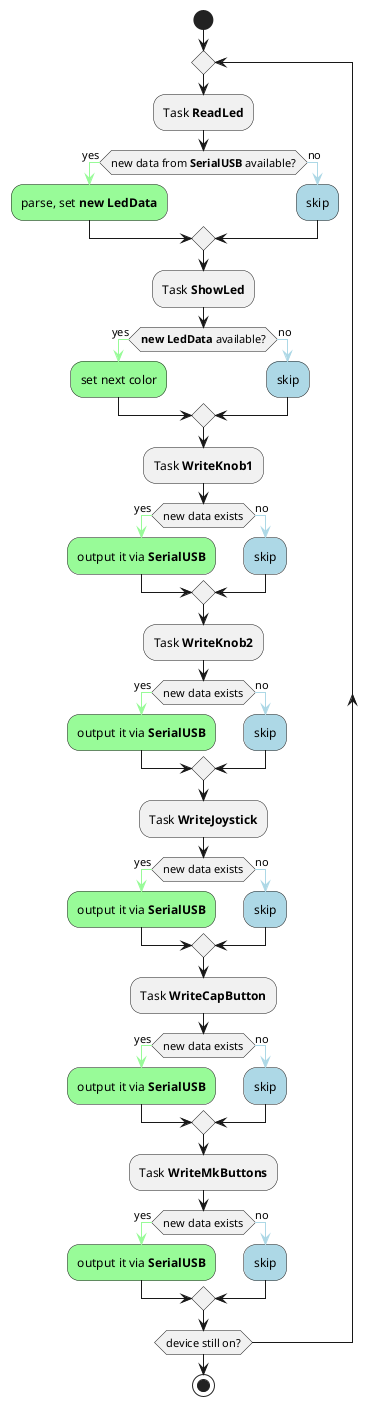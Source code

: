 @startuml
'https://plantuml.com/activity-diagram-beta

start
repeat
    :Task **ReadLed**;
        if (new data from **SerialUSB** available?) then
            -[#palegreen]->yes;
            #palegreen:parse, set **new LedData**;
        else
            -[#lightblue]->no;
            #lightblue:skip;
        endif
    :Task **ShowLed**;
        if (**new LedData** available?) then
            -[#palegreen]->yes;
            #palegreen:set next color;
        else
            -[#lightblue]->no;
            #lightblue:skip;
        endif
    :Task **WriteKnob1**;
        if (new data exists) then
            -[#palegreen]->yes;
            #palegreen:output it via **SerialUSB**;
        else
            -[#lightblue]->no;
            #lightblue:skip;
        endif
    :Task **WriteKnob2**;
        if (new data exists) then
            -[#palegreen]->yes;
            #palegreen:output it via **SerialUSB**;
        else
            -[#lightblue]->no;
            #lightblue:skip;
        endif
    :Task **WriteJoystick**;
        if (new data exists) then
            -[#palegreen]->yes;
            #palegreen:output it via **SerialUSB**;
        else
            -[#lightblue]->no;
            #lightblue:skip;
        endif
    :Task **WriteCapButton**;
        if (new data exists) then
            -[#palegreen]->yes;
            #palegreen:output it via **SerialUSB**;
        else
            -[#lightblue]->no;
            #lightblue:skip;
        endif
    :Task **WriteMkButtons**;
        if (new data exists) then
            -[#palegreen]->yes;
            #palegreen:output it via **SerialUSB**;
        else
            -[#lightblue]->no;
            #lightblue:skip;
        endif
repeat while (device still on?)
':ClickServlet.handleRequest();
':new page;
'if (Page.onSecurityCheck) then (true)
'  :Page.onInit();
'  if (isForward?) then (no)
'    :Process controls;
'    if (continue processing?) then (no)
'      stop
'    endif
'
'    if (isPost?) then (yes)
'      :Page.onPost();
'    else (no)
'      :Page.onGet();
'    endif
'    :Page.onRender();
'  endif
'else (false)
'endif
'
'if (do redirect?) then (yes)
'  :redirect process;
'else
'  if (do forward?) then (yes)
'    :Forward request;
'  else (no)
'    :Render page template;
'  endif
'endif

stop

@enduml
